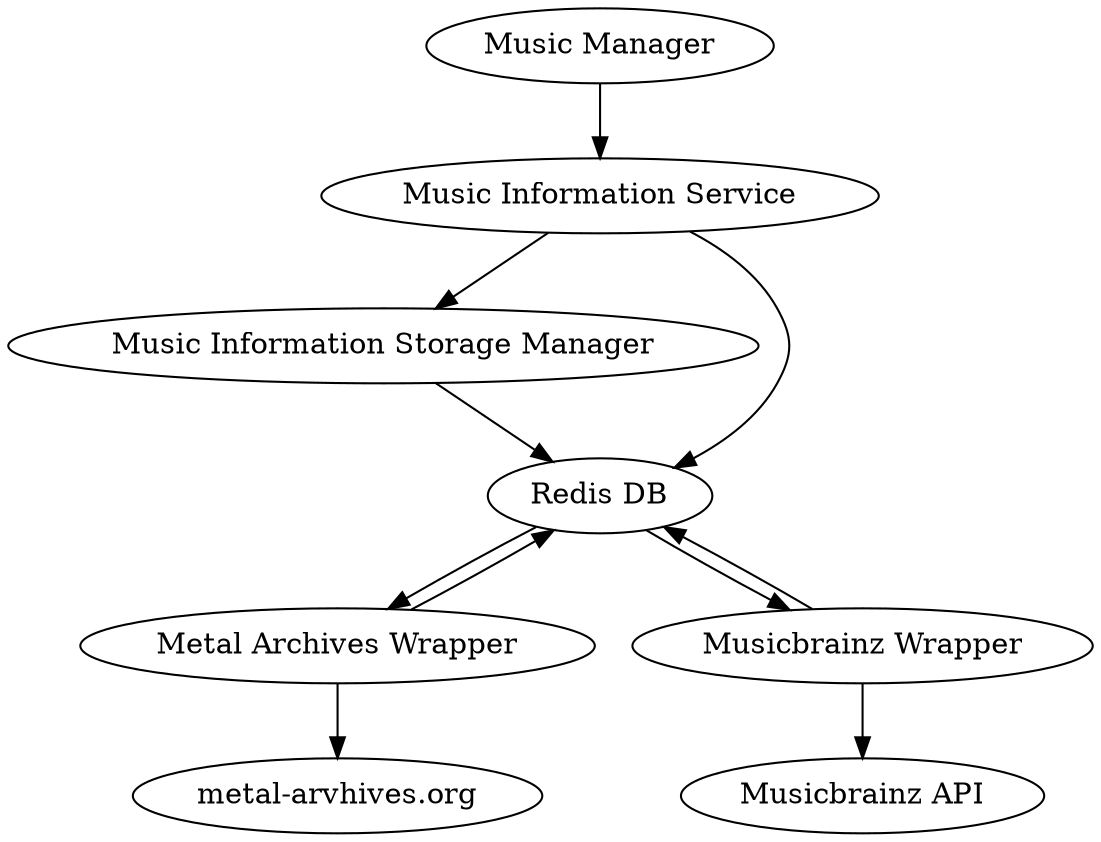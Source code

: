 digraph G {
  "Music Manager" -> "Music Information Service"
  "Music Information Service" -> "Music Information Storage Manager"
  "Music Information Storage Manager" -> "Redis DB"
  "Metal Archives Wrapper" -> "metal-arvhives.org"
  "Musicbrainz Wrapper" -> "Musicbrainz API"
  "Musicbrainz Wrapper" -> "Redis DB"
  "Redis DB" -> "Musicbrainz Wrapper"
  "Music Information Service" -> "Redis DB"
  "Metal Archives Wrapper" -> "Redis DB"
  "Redis DB" -> "Metal Archives Wrapper"
 }
